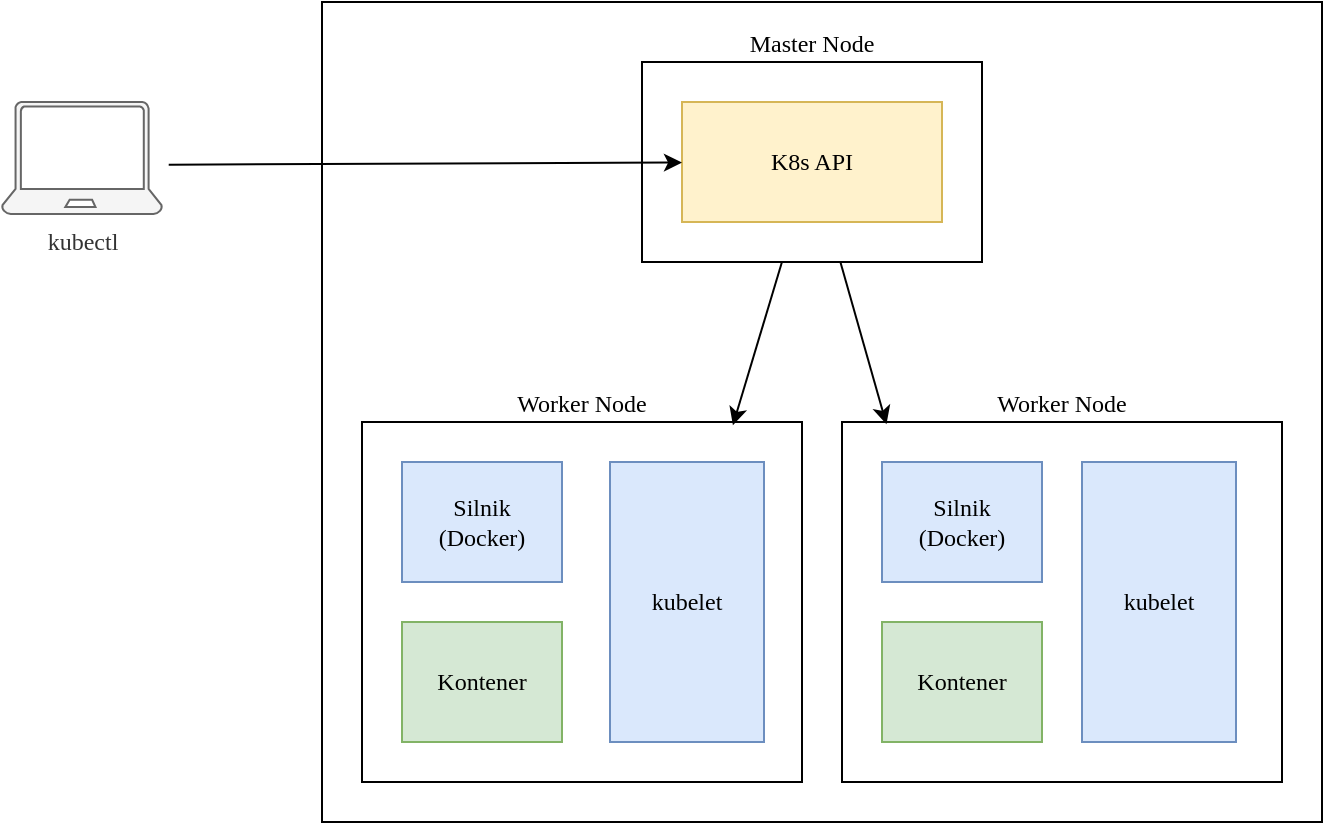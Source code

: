 <mxfile version="12.2.2" type="device" pages="1"><diagram id="WI9T0HZ2pTsCkuznbFz-" name="Page-1"><mxGraphModel dx="670" dy="447" grid="1" gridSize="10" guides="1" tooltips="1" connect="1" arrows="1" fold="1" page="1" pageScale="1" pageWidth="827" pageHeight="583" math="0" shadow="0"><root><mxCell id="0"/><mxCell id="1" parent="0"/><mxCell id="0Q-pBv8NC0NCs6lCRgLj-29" value="" style="rounded=0;whiteSpace=wrap;html=1;fontSize=24;" parent="1" vertex="1"><mxGeometry x="220" y="30" width="500" height="410" as="geometry"/></mxCell><mxCell id="0Q-pBv8NC0NCs6lCRgLj-31" value="Master Node" style="rounded=0;whiteSpace=wrap;html=1;fontSize=12;fontFamily=Archia;labelPosition=center;verticalLabelPosition=top;align=center;verticalAlign=bottom;" parent="1" vertex="1"><mxGeometry x="380" y="60" width="170" height="100" as="geometry"/></mxCell><mxCell id="0Q-pBv8NC0NCs6lCRgLj-32" value="Worker Node" style="rounded=0;whiteSpace=wrap;html=1;fontSize=12;fontFamily=Archia;labelPosition=center;verticalLabelPosition=top;align=center;verticalAlign=bottom;" parent="1" vertex="1"><mxGeometry x="240" y="240" width="220" height="180" as="geometry"/></mxCell><mxCell id="0Q-pBv8NC0NCs6lCRgLj-33" value="Worker Node" style="rounded=0;whiteSpace=wrap;html=1;fontSize=12;fontFamily=Archia;labelPosition=center;verticalLabelPosition=top;align=center;verticalAlign=bottom;" parent="1" vertex="1"><mxGeometry x="480" y="240" width="220" height="180" as="geometry"/></mxCell><mxCell id="0Q-pBv8NC0NCs6lCRgLj-34" value="Silnik&lt;br&gt;(Docker)" style="rounded=0;whiteSpace=wrap;html=1;fontFamily=Archia;fontSize=12;fillColor=#dae8fc;strokeColor=#6c8ebf;" parent="1" vertex="1"><mxGeometry x="260" y="260" width="80" height="60" as="geometry"/></mxCell><mxCell id="0Q-pBv8NC0NCs6lCRgLj-35" value="Kontener" style="rounded=0;whiteSpace=wrap;html=1;fontFamily=Archia;fontSize=12;fillColor=#d5e8d4;strokeColor=#82b366;" parent="1" vertex="1"><mxGeometry x="260" y="340" width="80" height="60" as="geometry"/></mxCell><mxCell id="0Q-pBv8NC0NCs6lCRgLj-36" value="Silnik&lt;br&gt;(Docker)" style="rounded=0;whiteSpace=wrap;html=1;fontFamily=Archia;fontSize=12;fillColor=#dae8fc;strokeColor=#6c8ebf;" parent="1" vertex="1"><mxGeometry x="500" y="260" width="80" height="60" as="geometry"/></mxCell><mxCell id="0Q-pBv8NC0NCs6lCRgLj-37" value="Kontener" style="rounded=0;whiteSpace=wrap;html=1;fontFamily=Archia;fontSize=12;fillColor=#d5e8d4;strokeColor=#82b366;" parent="1" vertex="1"><mxGeometry x="500" y="340" width="80" height="60" as="geometry"/></mxCell><mxCell id="0Q-pBv8NC0NCs6lCRgLj-38" value="K8s API" style="rounded=0;whiteSpace=wrap;html=1;fontFamily=Archia;fontSize=12;fillColor=#fff2cc;strokeColor=#d6b656;" parent="1" vertex="1"><mxGeometry x="400" y="80" width="130" height="60" as="geometry"/></mxCell><mxCell id="0Q-pBv8NC0NCs6lCRgLj-39" value="" style="endArrow=classic;html=1;fontFamily=Archia;fontSize=12;entryX=0.843;entryY=0.009;entryDx=0;entryDy=0;entryPerimeter=0;" parent="1" source="0Q-pBv8NC0NCs6lCRgLj-31" target="0Q-pBv8NC0NCs6lCRgLj-32" edge="1"><mxGeometry width="50" height="50" relative="1" as="geometry"><mxPoint x="388" y="210" as="sourcePoint"/><mxPoint x="438" y="160" as="targetPoint"/></mxGeometry></mxCell><mxCell id="0Q-pBv8NC0NCs6lCRgLj-41" value="" style="endArrow=classic;html=1;fontFamily=Archia;fontSize=12;entryX=0.101;entryY=0.006;entryDx=0;entryDy=0;entryPerimeter=0;" parent="1" source="0Q-pBv8NC0NCs6lCRgLj-31" target="0Q-pBv8NC0NCs6lCRgLj-33" edge="1"><mxGeometry width="50" height="50" relative="1" as="geometry"><mxPoint x="426.062" y="170" as="sourcePoint"/><mxPoint x="403.31" y="251.62" as="targetPoint"/></mxGeometry></mxCell><mxCell id="0Q-pBv8NC0NCs6lCRgLj-42" value="kubectl" style="verticalLabelPosition=bottom;html=1;verticalAlign=top;align=center;strokeColor=#666666;fillColor=#f5f5f5;shape=mxgraph.azure.laptop;pointerEvents=1;fontFamily=Archia;fontSize=12;fontColor=#333333;" parent="1" vertex="1"><mxGeometry x="60" y="80" width="80" height="56" as="geometry"/></mxCell><mxCell id="0Q-pBv8NC0NCs6lCRgLj-43" value="" style="endArrow=classic;html=1;fontFamily=Archia;fontSize=12;exitX=1.042;exitY=0.56;exitDx=0;exitDy=0;exitPerimeter=0;" parent="1" source="0Q-pBv8NC0NCs6lCRgLj-42" target="0Q-pBv8NC0NCs6lCRgLj-38" edge="1"><mxGeometry width="50" height="50" relative="1" as="geometry"><mxPoint x="70" y="510" as="sourcePoint"/><mxPoint x="160" y="150" as="targetPoint"/></mxGeometry></mxCell><mxCell id="O1q7YVoztWbzUpiierWp-1" value="kubelet" style="rounded=0;whiteSpace=wrap;html=1;fontFamily=Archia;fontSize=12;fillColor=#dae8fc;strokeColor=#6c8ebf;" parent="1" vertex="1"><mxGeometry x="364" y="260" width="77" height="140" as="geometry"/></mxCell><mxCell id="O1q7YVoztWbzUpiierWp-2" value="kubelet" style="rounded=0;whiteSpace=wrap;html=1;fontFamily=Archia;fontSize=12;fillColor=#dae8fc;strokeColor=#6c8ebf;" parent="1" vertex="1"><mxGeometry x="600" y="260" width="77" height="140" as="geometry"/></mxCell></root></mxGraphModel></diagram></mxfile>